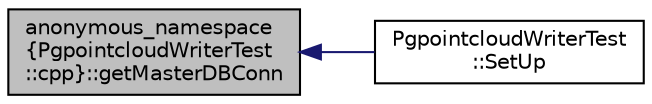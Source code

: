 digraph "anonymous_namespace{PgpointcloudWriterTest::cpp}::getMasterDBConn"
{
  edge [fontname="Helvetica",fontsize="10",labelfontname="Helvetica",labelfontsize="10"];
  node [fontname="Helvetica",fontsize="10",shape=record];
  rankdir="LR";
  Node1 [label="anonymous_namespace\l\{PgpointcloudWriterTest\l::cpp\}::getMasterDBConn",height=0.2,width=0.4,color="black", fillcolor="grey75", style="filled", fontcolor="black"];
  Node1 -> Node2 [dir="back",color="midnightblue",fontsize="10",style="solid",fontname="Helvetica"];
  Node2 [label="PgpointcloudWriterTest\l::SetUp",height=0.2,width=0.4,color="black", fillcolor="white", style="filled",URL="$classPgpointcloudWriterTest.html#a90ce6b300088c548a738d2da7121153e"];
}
